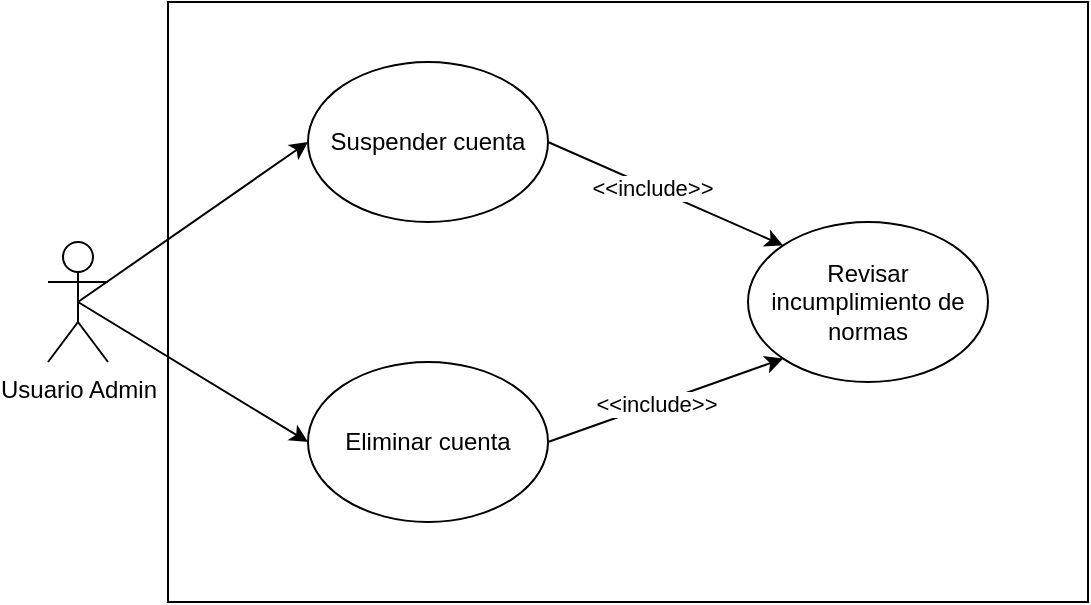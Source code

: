 <mxfile version="24.7.10">
  <diagram name="Página-1" id="rUtiXRYnszd84-Ho9z62">
    <mxGraphModel grid="1" page="1" gridSize="10" guides="1" tooltips="1" connect="1" arrows="1" fold="1" pageScale="1" pageWidth="827" pageHeight="1169" math="0" shadow="0">
      <root>
        <mxCell id="0" />
        <mxCell id="1" parent="0" />
        <mxCell id="UWbhQLJsjdDMrJpREH_d-2" value="" style="rounded=0;whiteSpace=wrap;html=1;" vertex="1" parent="1">
          <mxGeometry x="150" y="170" width="460" height="300" as="geometry" />
        </mxCell>
        <mxCell id="UWbhQLJsjdDMrJpREH_d-4" style="edgeStyle=none;rounded=0;orthogonalLoop=1;jettySize=auto;html=1;exitX=0.5;exitY=0.5;exitDx=0;exitDy=0;exitPerimeter=0;entryX=0;entryY=0.5;entryDx=0;entryDy=0;" edge="1" parent="1" source="UWbhQLJsjdDMrJpREH_d-1" target="UWbhQLJsjdDMrJpREH_d-3">
          <mxGeometry relative="1" as="geometry" />
        </mxCell>
        <mxCell id="UWbhQLJsjdDMrJpREH_d-6" style="edgeStyle=none;rounded=0;orthogonalLoop=1;jettySize=auto;html=1;exitX=0.5;exitY=0.5;exitDx=0;exitDy=0;exitPerimeter=0;entryX=0;entryY=0.5;entryDx=0;entryDy=0;" edge="1" parent="1" source="UWbhQLJsjdDMrJpREH_d-1" target="UWbhQLJsjdDMrJpREH_d-5">
          <mxGeometry relative="1" as="geometry" />
        </mxCell>
        <mxCell id="UWbhQLJsjdDMrJpREH_d-1" value="Usuario Admin" style="shape=umlActor;verticalLabelPosition=bottom;verticalAlign=top;html=1;outlineConnect=0;" vertex="1" parent="1">
          <mxGeometry x="90" y="290" width="30" height="60" as="geometry" />
        </mxCell>
        <mxCell id="UWbhQLJsjdDMrJpREH_d-8" style="edgeStyle=none;rounded=0;orthogonalLoop=1;jettySize=auto;html=1;exitX=1;exitY=0.5;exitDx=0;exitDy=0;entryX=0;entryY=0;entryDx=0;entryDy=0;" edge="1" parent="1" source="UWbhQLJsjdDMrJpREH_d-3" target="UWbhQLJsjdDMrJpREH_d-7">
          <mxGeometry relative="1" as="geometry" />
        </mxCell>
        <mxCell id="UWbhQLJsjdDMrJpREH_d-10" value="&amp;lt;&amp;lt;include&amp;gt;&amp;gt;" style="edgeLabel;html=1;align=center;verticalAlign=middle;resizable=0;points=[];" connectable="0" vertex="1" parent="UWbhQLJsjdDMrJpREH_d-8">
          <mxGeometry x="-0.115" relative="1" as="geometry">
            <mxPoint as="offset" />
          </mxGeometry>
        </mxCell>
        <mxCell id="UWbhQLJsjdDMrJpREH_d-3" value="Suspender cuenta" style="ellipse;whiteSpace=wrap;html=1;" vertex="1" parent="1">
          <mxGeometry x="220" y="200" width="120" height="80" as="geometry" />
        </mxCell>
        <mxCell id="UWbhQLJsjdDMrJpREH_d-9" style="edgeStyle=none;rounded=0;orthogonalLoop=1;jettySize=auto;html=1;exitX=1;exitY=0.5;exitDx=0;exitDy=0;entryX=0;entryY=1;entryDx=0;entryDy=0;" edge="1" parent="1" source="UWbhQLJsjdDMrJpREH_d-5" target="UWbhQLJsjdDMrJpREH_d-7">
          <mxGeometry relative="1" as="geometry" />
        </mxCell>
        <mxCell id="UWbhQLJsjdDMrJpREH_d-11" value="&amp;lt;&amp;lt;include&amp;gt;&amp;gt;" style="edgeLabel;html=1;align=center;verticalAlign=middle;resizable=0;points=[];" connectable="0" vertex="1" parent="UWbhQLJsjdDMrJpREH_d-9">
          <mxGeometry x="-0.082" relative="1" as="geometry">
            <mxPoint as="offset" />
          </mxGeometry>
        </mxCell>
        <mxCell id="UWbhQLJsjdDMrJpREH_d-5" value="Eliminar cuenta" style="ellipse;whiteSpace=wrap;html=1;" vertex="1" parent="1">
          <mxGeometry x="220" y="350" width="120" height="80" as="geometry" />
        </mxCell>
        <mxCell id="UWbhQLJsjdDMrJpREH_d-7" value="Revisar incumplimiento de normas" style="ellipse;whiteSpace=wrap;html=1;" vertex="1" parent="1">
          <mxGeometry x="440" y="280" width="120" height="80" as="geometry" />
        </mxCell>
      </root>
    </mxGraphModel>
  </diagram>
</mxfile>
